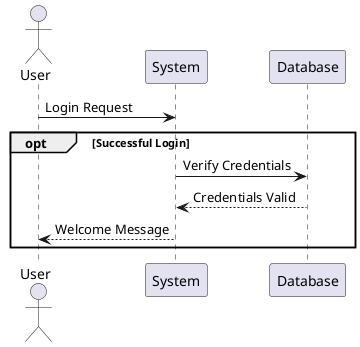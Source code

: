 @startuml
actor User
User -> System : Login Request
opt Successful Login
    System -> Database : Verify Credentials
    Database --> System : Credentials Valid
    System --> User : Welcome Message
end
@enduml